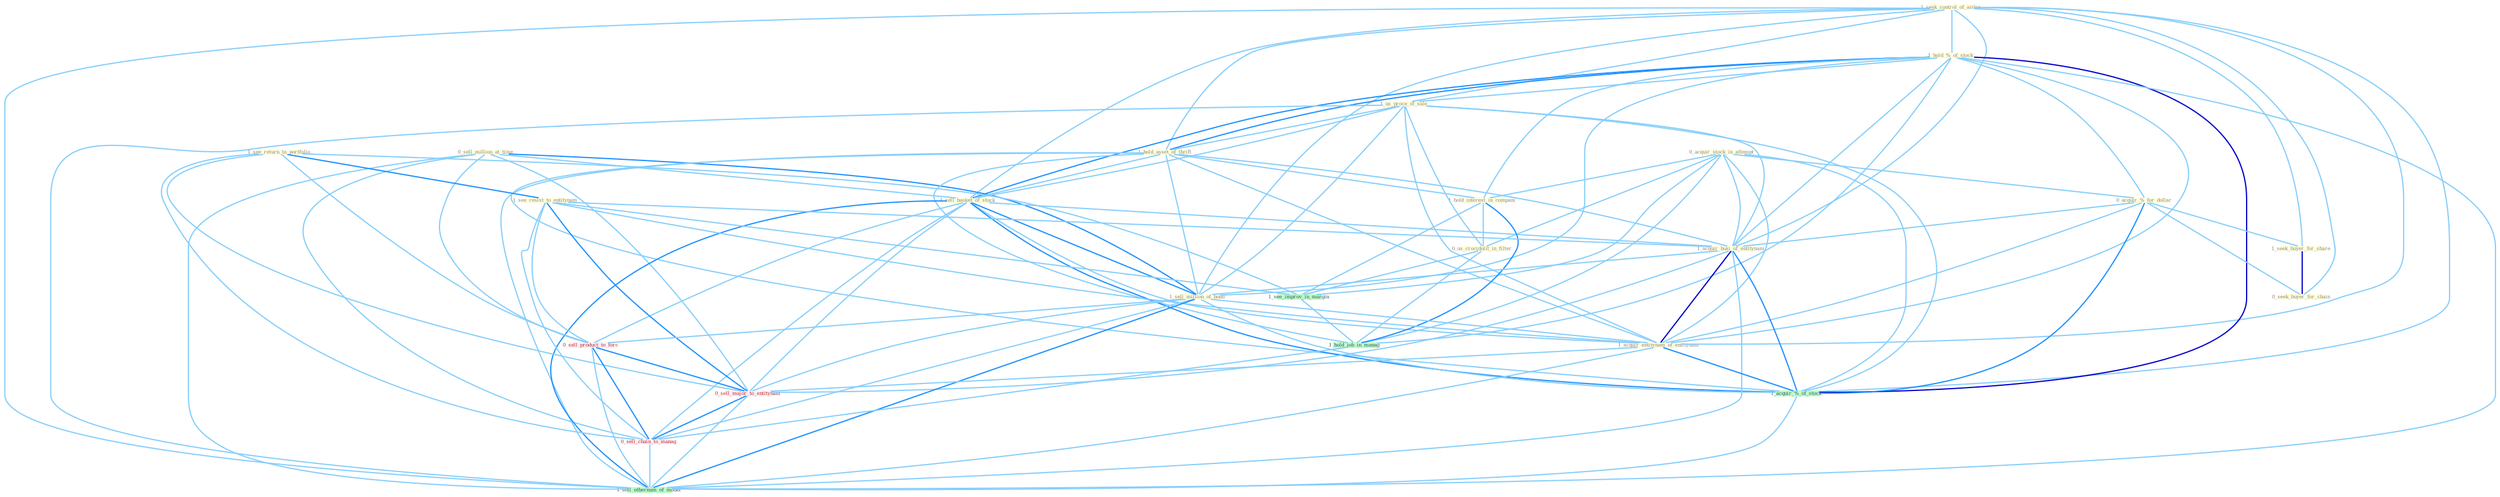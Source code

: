 Graph G{ 
    node
    [shape=polygon,style=filled,width=.5,height=.06,color="#BDFCC9",fixedsize=true,fontsize=4,
    fontcolor="#2f4f4f"];
    {node
    [color="#ffffe0", fontcolor="#8b7d6b"] "1_seek_control_of_airlin " "1_hold_%_of_stock " "0_sell_million_at_time " "0_acquir_stock_in_attempt " "1_us_proce_of_sale " "1_hold_asset_of_thrift " "0_acquir_%_for_dollar " "1_sell_basket_of_stock " "1_see_return_to_portfolio " "1_hold_interest_in_compani " "1_see_resist_to_entitynam " "1_acquir_busi_of_entitynam " "1_seek_buyer_for_share " "1_sell_million_of_bond " "1_acquir_entitynam_of_entitynam " "0_us_crocidolit_in_filter " "0_seek_buyer_for_chain "}
{node [color="#fff0f5", fontcolor="#b22222"] "0_sell_product_to_forc " "0_sell_major_to_entitynam " "0_sell_chain_to_manag "}
edge [color="#B0E2FF"];

	"1_seek_control_of_airlin " -- "1_hold_%_of_stock " [w="1", color="#87cefa" ];
	"1_seek_control_of_airlin " -- "1_us_proce_of_sale " [w="1", color="#87cefa" ];
	"1_seek_control_of_airlin " -- "1_hold_asset_of_thrift " [w="1", color="#87cefa" ];
	"1_seek_control_of_airlin " -- "1_sell_basket_of_stock " [w="1", color="#87cefa" ];
	"1_seek_control_of_airlin " -- "1_acquir_busi_of_entitynam " [w="1", color="#87cefa" ];
	"1_seek_control_of_airlin " -- "1_seek_buyer_for_share " [w="1", color="#87cefa" ];
	"1_seek_control_of_airlin " -- "1_sell_million_of_bond " [w="1", color="#87cefa" ];
	"1_seek_control_of_airlin " -- "1_acquir_entitynam_of_entitynam " [w="1", color="#87cefa" ];
	"1_seek_control_of_airlin " -- "0_seek_buyer_for_chain " [w="1", color="#87cefa" ];
	"1_seek_control_of_airlin " -- "1_acquir_%_of_stock " [w="1", color="#87cefa" ];
	"1_seek_control_of_airlin " -- "1_sell_othernum_of_model " [w="1", color="#87cefa" ];
	"1_hold_%_of_stock " -- "1_us_proce_of_sale " [w="1", color="#87cefa" ];
	"1_hold_%_of_stock " -- "1_hold_asset_of_thrift " [w="2", color="#1e90ff" , len=0.8];
	"1_hold_%_of_stock " -- "0_acquir_%_for_dollar " [w="1", color="#87cefa" ];
	"1_hold_%_of_stock " -- "1_sell_basket_of_stock " [w="2", color="#1e90ff" , len=0.8];
	"1_hold_%_of_stock " -- "1_hold_interest_in_compani " [w="1", color="#87cefa" ];
	"1_hold_%_of_stock " -- "1_acquir_busi_of_entitynam " [w="1", color="#87cefa" ];
	"1_hold_%_of_stock " -- "1_sell_million_of_bond " [w="1", color="#87cefa" ];
	"1_hold_%_of_stock " -- "1_acquir_entitynam_of_entitynam " [w="1", color="#87cefa" ];
	"1_hold_%_of_stock " -- "1_acquir_%_of_stock " [w="3", color="#0000cd" , len=0.6];
	"1_hold_%_of_stock " -- "1_hold_job_in_manag " [w="1", color="#87cefa" ];
	"1_hold_%_of_stock " -- "1_sell_othernum_of_model " [w="1", color="#87cefa" ];
	"0_sell_million_at_time " -- "1_sell_basket_of_stock " [w="1", color="#87cefa" ];
	"0_sell_million_at_time " -- "1_sell_million_of_bond " [w="2", color="#1e90ff" , len=0.8];
	"0_sell_million_at_time " -- "0_sell_product_to_forc " [w="1", color="#87cefa" ];
	"0_sell_million_at_time " -- "0_sell_major_to_entitynam " [w="1", color="#87cefa" ];
	"0_sell_million_at_time " -- "0_sell_chain_to_manag " [w="1", color="#87cefa" ];
	"0_sell_million_at_time " -- "1_sell_othernum_of_model " [w="1", color="#87cefa" ];
	"0_acquir_stock_in_attempt " -- "0_acquir_%_for_dollar " [w="1", color="#87cefa" ];
	"0_acquir_stock_in_attempt " -- "1_hold_interest_in_compani " [w="1", color="#87cefa" ];
	"0_acquir_stock_in_attempt " -- "1_acquir_busi_of_entitynam " [w="1", color="#87cefa" ];
	"0_acquir_stock_in_attempt " -- "1_acquir_entitynam_of_entitynam " [w="1", color="#87cefa" ];
	"0_acquir_stock_in_attempt " -- "0_us_crocidolit_in_filter " [w="1", color="#87cefa" ];
	"0_acquir_stock_in_attempt " -- "1_see_improv_in_margin " [w="1", color="#87cefa" ];
	"0_acquir_stock_in_attempt " -- "1_acquir_%_of_stock " [w="1", color="#87cefa" ];
	"0_acquir_stock_in_attempt " -- "1_hold_job_in_manag " [w="1", color="#87cefa" ];
	"1_us_proce_of_sale " -- "1_hold_asset_of_thrift " [w="1", color="#87cefa" ];
	"1_us_proce_of_sale " -- "1_sell_basket_of_stock " [w="1", color="#87cefa" ];
	"1_us_proce_of_sale " -- "1_acquir_busi_of_entitynam " [w="1", color="#87cefa" ];
	"1_us_proce_of_sale " -- "1_sell_million_of_bond " [w="1", color="#87cefa" ];
	"1_us_proce_of_sale " -- "1_acquir_entitynam_of_entitynam " [w="1", color="#87cefa" ];
	"1_us_proce_of_sale " -- "0_us_crocidolit_in_filter " [w="1", color="#87cefa" ];
	"1_us_proce_of_sale " -- "1_acquir_%_of_stock " [w="1", color="#87cefa" ];
	"1_us_proce_of_sale " -- "1_sell_othernum_of_model " [w="1", color="#87cefa" ];
	"1_hold_asset_of_thrift " -- "1_sell_basket_of_stock " [w="1", color="#87cefa" ];
	"1_hold_asset_of_thrift " -- "1_hold_interest_in_compani " [w="1", color="#87cefa" ];
	"1_hold_asset_of_thrift " -- "1_acquir_busi_of_entitynam " [w="1", color="#87cefa" ];
	"1_hold_asset_of_thrift " -- "1_sell_million_of_bond " [w="1", color="#87cefa" ];
	"1_hold_asset_of_thrift " -- "1_acquir_entitynam_of_entitynam " [w="1", color="#87cefa" ];
	"1_hold_asset_of_thrift " -- "1_acquir_%_of_stock " [w="1", color="#87cefa" ];
	"1_hold_asset_of_thrift " -- "1_hold_job_in_manag " [w="1", color="#87cefa" ];
	"1_hold_asset_of_thrift " -- "1_sell_othernum_of_model " [w="1", color="#87cefa" ];
	"0_acquir_%_for_dollar " -- "1_acquir_busi_of_entitynam " [w="1", color="#87cefa" ];
	"0_acquir_%_for_dollar " -- "1_seek_buyer_for_share " [w="1", color="#87cefa" ];
	"0_acquir_%_for_dollar " -- "1_acquir_entitynam_of_entitynam " [w="1", color="#87cefa" ];
	"0_acquir_%_for_dollar " -- "0_seek_buyer_for_chain " [w="1", color="#87cefa" ];
	"0_acquir_%_for_dollar " -- "1_acquir_%_of_stock " [w="2", color="#1e90ff" , len=0.8];
	"1_sell_basket_of_stock " -- "1_acquir_busi_of_entitynam " [w="1", color="#87cefa" ];
	"1_sell_basket_of_stock " -- "1_sell_million_of_bond " [w="2", color="#1e90ff" , len=0.8];
	"1_sell_basket_of_stock " -- "1_acquir_entitynam_of_entitynam " [w="1", color="#87cefa" ];
	"1_sell_basket_of_stock " -- "1_acquir_%_of_stock " [w="2", color="#1e90ff" , len=0.8];
	"1_sell_basket_of_stock " -- "0_sell_product_to_forc " [w="1", color="#87cefa" ];
	"1_sell_basket_of_stock " -- "0_sell_major_to_entitynam " [w="1", color="#87cefa" ];
	"1_sell_basket_of_stock " -- "0_sell_chain_to_manag " [w="1", color="#87cefa" ];
	"1_sell_basket_of_stock " -- "1_sell_othernum_of_model " [w="2", color="#1e90ff" , len=0.8];
	"1_see_return_to_portfolio " -- "1_see_resist_to_entitynam " [w="2", color="#1e90ff" , len=0.8];
	"1_see_return_to_portfolio " -- "1_see_improv_in_margin " [w="1", color="#87cefa" ];
	"1_see_return_to_portfolio " -- "0_sell_product_to_forc " [w="1", color="#87cefa" ];
	"1_see_return_to_portfolio " -- "0_sell_major_to_entitynam " [w="1", color="#87cefa" ];
	"1_see_return_to_portfolio " -- "0_sell_chain_to_manag " [w="1", color="#87cefa" ];
	"1_hold_interest_in_compani " -- "0_us_crocidolit_in_filter " [w="1", color="#87cefa" ];
	"1_hold_interest_in_compani " -- "1_see_improv_in_margin " [w="1", color="#87cefa" ];
	"1_hold_interest_in_compani " -- "1_hold_job_in_manag " [w="2", color="#1e90ff" , len=0.8];
	"1_see_resist_to_entitynam " -- "1_acquir_busi_of_entitynam " [w="1", color="#87cefa" ];
	"1_see_resist_to_entitynam " -- "1_acquir_entitynam_of_entitynam " [w="1", color="#87cefa" ];
	"1_see_resist_to_entitynam " -- "1_see_improv_in_margin " [w="1", color="#87cefa" ];
	"1_see_resist_to_entitynam " -- "0_sell_product_to_forc " [w="1", color="#87cefa" ];
	"1_see_resist_to_entitynam " -- "0_sell_major_to_entitynam " [w="2", color="#1e90ff" , len=0.8];
	"1_see_resist_to_entitynam " -- "0_sell_chain_to_manag " [w="1", color="#87cefa" ];
	"1_acquir_busi_of_entitynam " -- "1_sell_million_of_bond " [w="1", color="#87cefa" ];
	"1_acquir_busi_of_entitynam " -- "1_acquir_entitynam_of_entitynam " [w="3", color="#0000cd" , len=0.6];
	"1_acquir_busi_of_entitynam " -- "1_acquir_%_of_stock " [w="2", color="#1e90ff" , len=0.8];
	"1_acquir_busi_of_entitynam " -- "0_sell_major_to_entitynam " [w="1", color="#87cefa" ];
	"1_acquir_busi_of_entitynam " -- "1_sell_othernum_of_model " [w="1", color="#87cefa" ];
	"1_seek_buyer_for_share " -- "0_seek_buyer_for_chain " [w="3", color="#0000cd" , len=0.6];
	"1_sell_million_of_bond " -- "1_acquir_entitynam_of_entitynam " [w="1", color="#87cefa" ];
	"1_sell_million_of_bond " -- "1_acquir_%_of_stock " [w="1", color="#87cefa" ];
	"1_sell_million_of_bond " -- "0_sell_product_to_forc " [w="1", color="#87cefa" ];
	"1_sell_million_of_bond " -- "0_sell_major_to_entitynam " [w="1", color="#87cefa" ];
	"1_sell_million_of_bond " -- "0_sell_chain_to_manag " [w="1", color="#87cefa" ];
	"1_sell_million_of_bond " -- "1_sell_othernum_of_model " [w="2", color="#1e90ff" , len=0.8];
	"1_acquir_entitynam_of_entitynam " -- "1_acquir_%_of_stock " [w="2", color="#1e90ff" , len=0.8];
	"1_acquir_entitynam_of_entitynam " -- "0_sell_major_to_entitynam " [w="1", color="#87cefa" ];
	"1_acquir_entitynam_of_entitynam " -- "1_sell_othernum_of_model " [w="1", color="#87cefa" ];
	"0_us_crocidolit_in_filter " -- "1_see_improv_in_margin " [w="1", color="#87cefa" ];
	"0_us_crocidolit_in_filter " -- "1_hold_job_in_manag " [w="1", color="#87cefa" ];
	"1_see_improv_in_margin " -- "1_hold_job_in_manag " [w="1", color="#87cefa" ];
	"1_acquir_%_of_stock " -- "1_sell_othernum_of_model " [w="1", color="#87cefa" ];
	"1_hold_job_in_manag " -- "0_sell_chain_to_manag " [w="1", color="#87cefa" ];
	"0_sell_product_to_forc " -- "0_sell_major_to_entitynam " [w="2", color="#1e90ff" , len=0.8];
	"0_sell_product_to_forc " -- "0_sell_chain_to_manag " [w="2", color="#1e90ff" , len=0.8];
	"0_sell_product_to_forc " -- "1_sell_othernum_of_model " [w="1", color="#87cefa" ];
	"0_sell_major_to_entitynam " -- "0_sell_chain_to_manag " [w="2", color="#1e90ff" , len=0.8];
	"0_sell_major_to_entitynam " -- "1_sell_othernum_of_model " [w="1", color="#87cefa" ];
	"0_sell_chain_to_manag " -- "1_sell_othernum_of_model " [w="1", color="#87cefa" ];
}